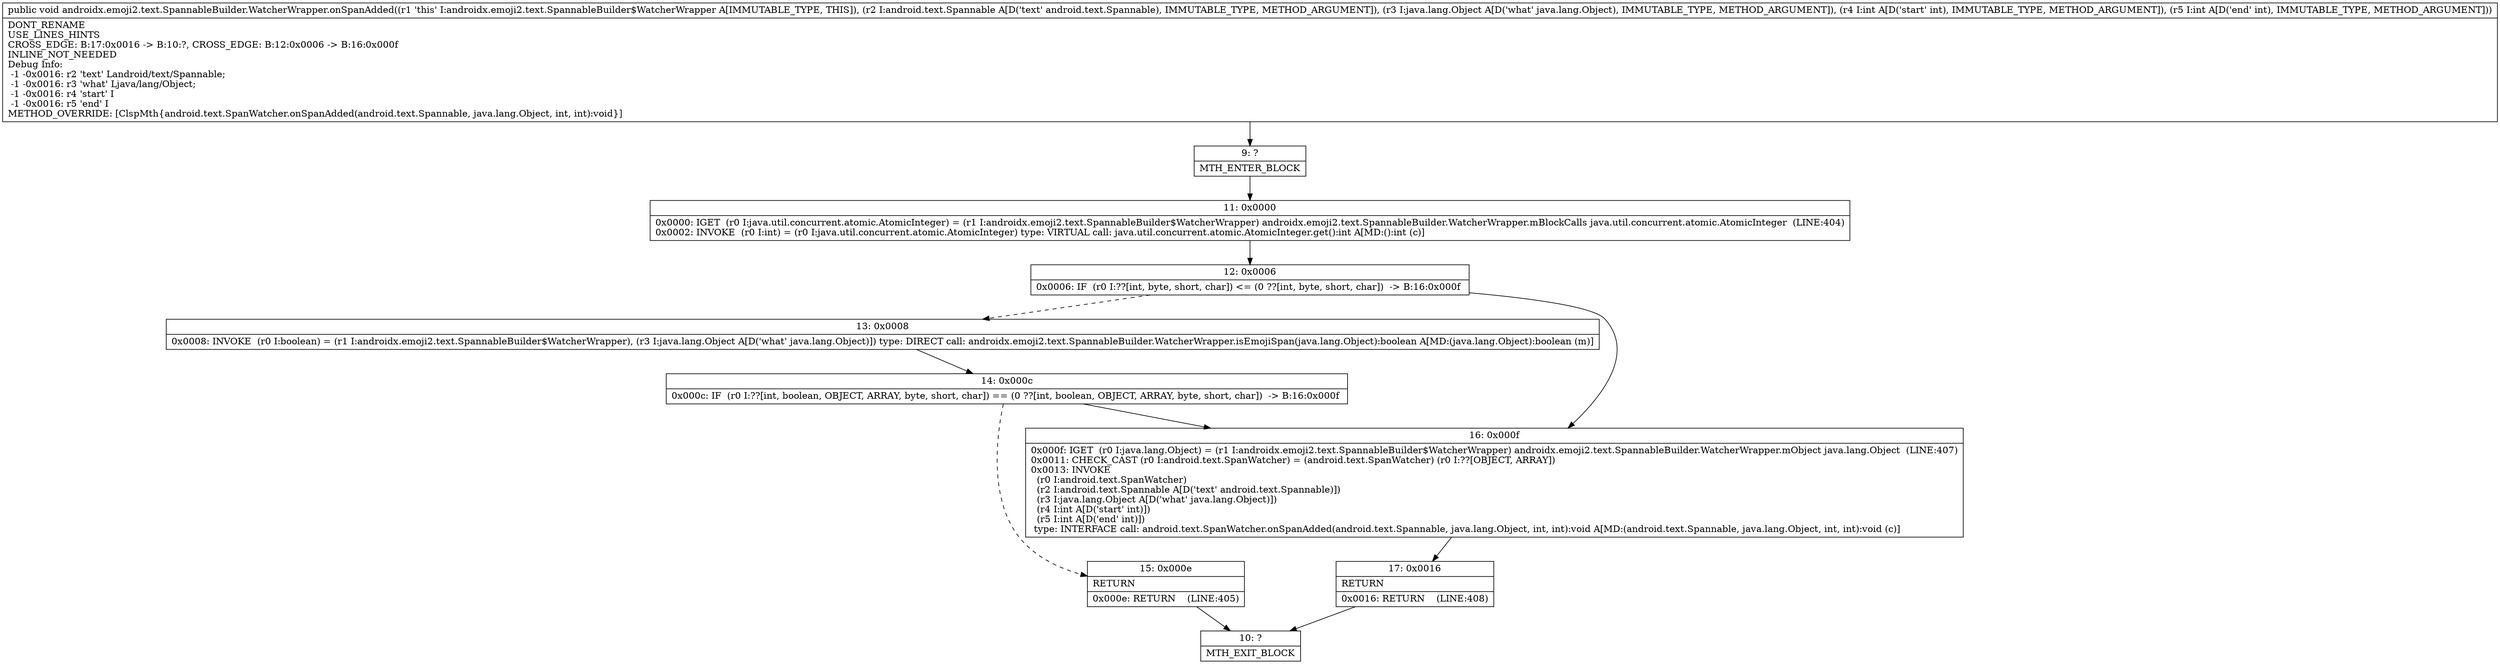 digraph "CFG forandroidx.emoji2.text.SpannableBuilder.WatcherWrapper.onSpanAdded(Landroid\/text\/Spannable;Ljava\/lang\/Object;II)V" {
Node_9 [shape=record,label="{9\:\ ?|MTH_ENTER_BLOCK\l}"];
Node_11 [shape=record,label="{11\:\ 0x0000|0x0000: IGET  (r0 I:java.util.concurrent.atomic.AtomicInteger) = (r1 I:androidx.emoji2.text.SpannableBuilder$WatcherWrapper) androidx.emoji2.text.SpannableBuilder.WatcherWrapper.mBlockCalls java.util.concurrent.atomic.AtomicInteger  (LINE:404)\l0x0002: INVOKE  (r0 I:int) = (r0 I:java.util.concurrent.atomic.AtomicInteger) type: VIRTUAL call: java.util.concurrent.atomic.AtomicInteger.get():int A[MD:():int (c)]\l}"];
Node_12 [shape=record,label="{12\:\ 0x0006|0x0006: IF  (r0 I:??[int, byte, short, char]) \<= (0 ??[int, byte, short, char])  \-\> B:16:0x000f \l}"];
Node_13 [shape=record,label="{13\:\ 0x0008|0x0008: INVOKE  (r0 I:boolean) = (r1 I:androidx.emoji2.text.SpannableBuilder$WatcherWrapper), (r3 I:java.lang.Object A[D('what' java.lang.Object)]) type: DIRECT call: androidx.emoji2.text.SpannableBuilder.WatcherWrapper.isEmojiSpan(java.lang.Object):boolean A[MD:(java.lang.Object):boolean (m)]\l}"];
Node_14 [shape=record,label="{14\:\ 0x000c|0x000c: IF  (r0 I:??[int, boolean, OBJECT, ARRAY, byte, short, char]) == (0 ??[int, boolean, OBJECT, ARRAY, byte, short, char])  \-\> B:16:0x000f \l}"];
Node_15 [shape=record,label="{15\:\ 0x000e|RETURN\l|0x000e: RETURN    (LINE:405)\l}"];
Node_10 [shape=record,label="{10\:\ ?|MTH_EXIT_BLOCK\l}"];
Node_16 [shape=record,label="{16\:\ 0x000f|0x000f: IGET  (r0 I:java.lang.Object) = (r1 I:androidx.emoji2.text.SpannableBuilder$WatcherWrapper) androidx.emoji2.text.SpannableBuilder.WatcherWrapper.mObject java.lang.Object  (LINE:407)\l0x0011: CHECK_CAST (r0 I:android.text.SpanWatcher) = (android.text.SpanWatcher) (r0 I:??[OBJECT, ARRAY]) \l0x0013: INVOKE  \l  (r0 I:android.text.SpanWatcher)\l  (r2 I:android.text.Spannable A[D('text' android.text.Spannable)])\l  (r3 I:java.lang.Object A[D('what' java.lang.Object)])\l  (r4 I:int A[D('start' int)])\l  (r5 I:int A[D('end' int)])\l type: INTERFACE call: android.text.SpanWatcher.onSpanAdded(android.text.Spannable, java.lang.Object, int, int):void A[MD:(android.text.Spannable, java.lang.Object, int, int):void (c)]\l}"];
Node_17 [shape=record,label="{17\:\ 0x0016|RETURN\l|0x0016: RETURN    (LINE:408)\l}"];
MethodNode[shape=record,label="{public void androidx.emoji2.text.SpannableBuilder.WatcherWrapper.onSpanAdded((r1 'this' I:androidx.emoji2.text.SpannableBuilder$WatcherWrapper A[IMMUTABLE_TYPE, THIS]), (r2 I:android.text.Spannable A[D('text' android.text.Spannable), IMMUTABLE_TYPE, METHOD_ARGUMENT]), (r3 I:java.lang.Object A[D('what' java.lang.Object), IMMUTABLE_TYPE, METHOD_ARGUMENT]), (r4 I:int A[D('start' int), IMMUTABLE_TYPE, METHOD_ARGUMENT]), (r5 I:int A[D('end' int), IMMUTABLE_TYPE, METHOD_ARGUMENT]))  | DONT_RENAME\lUSE_LINES_HINTS\lCROSS_EDGE: B:17:0x0016 \-\> B:10:?, CROSS_EDGE: B:12:0x0006 \-\> B:16:0x000f\lINLINE_NOT_NEEDED\lDebug Info:\l  \-1 \-0x0016: r2 'text' Landroid\/text\/Spannable;\l  \-1 \-0x0016: r3 'what' Ljava\/lang\/Object;\l  \-1 \-0x0016: r4 'start' I\l  \-1 \-0x0016: r5 'end' I\lMETHOD_OVERRIDE: [ClspMth\{android.text.SpanWatcher.onSpanAdded(android.text.Spannable, java.lang.Object, int, int):void\}]\l}"];
MethodNode -> Node_9;Node_9 -> Node_11;
Node_11 -> Node_12;
Node_12 -> Node_13[style=dashed];
Node_12 -> Node_16;
Node_13 -> Node_14;
Node_14 -> Node_15[style=dashed];
Node_14 -> Node_16;
Node_15 -> Node_10;
Node_16 -> Node_17;
Node_17 -> Node_10;
}


